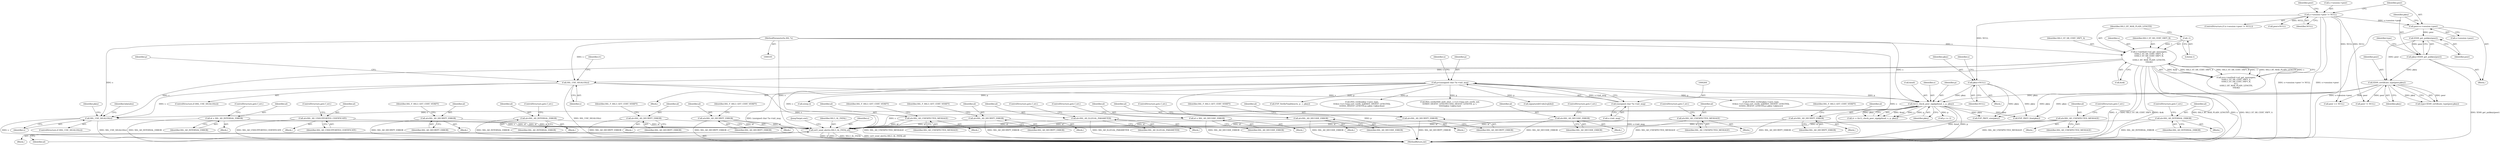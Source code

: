 digraph "0_openssl_1421e0c584ae9120ca1b88098f13d6d2e90b83a3@API" {
"1000688" [label="(Call,ssl3_send_alert(s,SSL3_AL_FATAL,al))"];
"1000291" [label="(Call,SSL_USE_SIGALGS(s))"];
"1000137" [label="(Call,s->method->ssl_get_message(s,\n\t\tSSL3_ST_SR_CERT_VRFY_A,\n\t\tSSL3_ST_SR_CERT_VRFY_B,\n\t\t-1,\n\t\tSSL3_RT_MAX_PLAIN_LENGTH,\n\t\t&ok))"];
"1000106" [label="(MethodParameterIn,SSL *s)"];
"1000141" [label="(Call,-1)"];
"1000297" [label="(Call,tls12_check_peer_sigalg(&md, s, p, pkey))"];
"1000261" [label="(Call,p=(unsigned char *)s->init_msg)"];
"1000263" [label="(Call,(unsigned char *)s->init_msg)"];
"1000183" [label="(Call,pkey=NULL)"];
"1000154" [label="(Call,s->session->peer != NULL)"];
"1000175" [label="(Call,X509_certificate_type(peer,pkey))"];
"1000171" [label="(Call,X509_get_pubkey(peer))"];
"1000162" [label="(Call,peer=s->session->peer)"];
"1000169" [label="(Call,pkey=X509_get_pubkey(peer))"];
"1000377" [label="(Call,SSL_USE_SIGALGS(s))"];
"1000309" [label="(Call,al = SSL_AD_INTERNAL_ERROR)"];
"1000677" [label="(Call,al=SSL_AD_UNSUPPORTED_CERTIFICATE)"];
"1000497" [label="(Call,al=SSL_AD_DECRYPT_ERROR)"];
"1000403" [label="(Call,al=SSL_AD_INTERNAL_ERROR)"];
"1000585" [label="(Call,al=SSL_AD_DECRYPT_ERROR)"];
"1000444" [label="(Call,al=SSL_AD_DECRYPT_ERROR)"];
"1000211" [label="(Call,al=SSL_AD_UNEXPECTED_MESSAGE)"];
"1000665" [label="(Call,al=SSL_AD_DECRYPT_ERROR)"];
"1000243" [label="(Call,al=SSL_AD_ILLEGAL_PARAMETER)"];
"1000319" [label="(Call,al = SSL_AD_DECODE_ERROR)"];
"1000348" [label="(Call,al=SSL_AD_DECODE_ERROR)"];
"1000485" [label="(Call,al=SSL_AD_DECRYPT_ERROR)"];
"1000372" [label="(Call,al=SSL_AD_DECODE_ERROR)"];
"1000257" [label="(Call,al=SSL_AD_UNEXPECTED_MESSAGE)"];
"1000541" [label="(Call,al=SSL_AD_DECRYPT_ERROR)"];
"1000230" [label="(Call,al=SSL_AD_UNEXPECTED_MESSAGE)"];
"1000430" [label="(Call,al=SSL_AD_INTERNAL_ERROR)"];
"1000584" [label="(Block,)"];
"1000448" [label="(Identifier,SSL_F_SSL3_GET_CERT_VERIFY)"];
"1000177" [label="(Identifier,pkey)"];
"1000215" [label="(Identifier,SSL_F_SSL3_GET_CERT_VERIFY)"];
"1000688" [label="(Call,ssl3_send_alert(s,SSL3_AL_FATAL,al))"];
"1000230" [label="(Call,al=SSL_AD_UNEXPECTED_MESSAGE)"];
"1000321" [label="(Identifier,SSL_AD_DECODE_ERROR)"];
"1000153" [label="(ControlStructure,if (s->session->peer != NULL))"];
"1000350" [label="(Identifier,SSL_AD_DECODE_ERROR)"];
"1000295" [label="(Call,rv = tls12_check_peer_sigalg(&md, s, p, pkey))"];
"1000485" [label="(Call,al=SSL_AD_DECRYPT_ERROR)"];
"1000372" [label="(Call,al=SSL_AD_DECODE_ERROR)"];
"1000308" [label="(Block,)"];
"1000496" [label="(Block,)"];
"1000375" [label="(ControlStructure,goto f_err;)"];
"1000171" [label="(Call,X509_get_pubkey(peer))"];
"1000541" [label="(Call,al=SSL_AD_DECRYPT_ERROR)"];
"1000154" [label="(Call,s->session->peer != NULL)"];
"1000376" [label="(ControlStructure,if (SSL_USE_SIGALGS(s)))"];
"1000443" [label="(Block,)"];
"1000354" [label="(Call,EVP_PKEY_size(pkey))"];
"1000172" [label="(Identifier,peer)"];
"1000265" [label="(Call,s->init_msg)"];
"1000318" [label="(Block,)"];
"1000403" [label="(Call,al=SSL_AD_INTERNAL_ERROR)"];
"1000232" [label="(Identifier,SSL_AD_UNEXPECTED_MESSAGE)"];
"1000431" [label="(Identifier,al)"];
"1000445" [label="(Identifier,al)"];
"1000514" [label="(Call,DSA_verify(pkey->save_type,\n\t\t\t&(s->s3->tmp.cert_verify_md[MD5_DIGEST_LENGTH]),\n\t\t\tSHA_DIGEST_LENGTH,p,i,pkey->pkey.dsa))"];
"1000666" [label="(Identifier,al)"];
"1000686" [label="(Block,)"];
"1000180" [label="(Call,peer=NULL)"];
"1000378" [label="(Identifier,s)"];
"1000258" [label="(Identifier,al)"];
"1000543" [label="(Identifier,SSL_AD_DECRYPT_ERROR)"];
"1000455" [label="(Identifier,pkey)"];
"1000406" [label="(ControlStructure,goto f_err;)"];
"1000727" [label="(MethodReturn,int)"];
"1000498" [label="(Identifier,al)"];
"1000142" [label="(Literal,1)"];
"1000184" [label="(Identifier,pkey)"];
"1000344" [label="(Block,)"];
"1000320" [label="(Identifier,al)"];
"1000135" [label="(Call,n=s->method->ssl_get_message(s,\n\t\tSSL3_ST_SR_CERT_VRFY_A,\n\t\tSSL3_ST_SR_CERT_VRFY_B,\n\t\t-1,\n\t\tSSL3_RT_MAX_PLAIN_LENGTH,\n\t\t&ok))"];
"1000233" [label="(ControlStructure,goto f_err;)"];
"1000461" [label="(Call,RSA_verify(NID_md5_sha1, s->s3->tmp.cert_verify_md,\n\t\t\tMD5_DIGEST_LENGTH+SHA_DIGEST_LENGTH, p, i, \n\t\t\t\t\t\t\tpkey->pkey.rsa))"];
"1000540" [label="(Block,)"];
"1000542" [label="(Identifier,al)"];
"1000335" [label="(Identifier,p)"];
"1000262" [label="(Identifier,p)"];
"1000183" [label="(Call,pkey=NULL)"];
"1000446" [label="(Identifier,SSL_AD_DECRYPT_ERROR)"];
"1000348" [label="(Call,al=SSL_AD_DECODE_ERROR)"];
"1000271" [label="(Identifier,n)"];
"1000635" [label="(Call,signature[63-idx]=p[idx])"];
"1000322" [label="(ControlStructure,goto f_err;)"];
"1000139" [label="(Identifier,SSL3_ST_SR_CERT_VRFY_A)"];
"1000310" [label="(Identifier,al)"];
"1000173" [label="(Call,type=X509_certificate_type(peer,pkey))"];
"1000296" [label="(Identifier,rv)"];
"1000665" [label="(Call,al=SSL_AD_DECRYPT_ERROR)"];
"1000679" [label="(Identifier,SSL_AD_UNSUPPORTED_CERTIFICATE)"];
"1000678" [label="(Identifier,al)"];
"1000161" [label="(Block,)"];
"1000368" [label="(Block,)"];
"1000231" [label="(Identifier,al)"];
"1000673" [label="(Block,)"];
"1000405" [label="(Identifier,SSL_AD_INTERNAL_ERROR)"];
"1000309" [label="(Call,al = SSL_AD_INTERNAL_ERROR)"];
"1000497" [label="(Call,al=SSL_AD_DECRYPT_ERROR)"];
"1000211" [label="(Call,al=SSL_AD_UNEXPECTED_MESSAGE)"];
"1000175" [label="(Call,X509_certificate_type(peer,pkey))"];
"1000174" [label="(Identifier,type)"];
"1000106" [label="(MethodParameterIn,SSL *s)"];
"1000723" [label="(Call,EVP_PKEY_free(pkey))"];
"1000185" [label="(Identifier,NULL)"];
"1000692" [label="(JumpTarget,end:)"];
"1000585" [label="(Call,al=SSL_AD_DECRYPT_ERROR)"];
"1000292" [label="(Identifier,s)"];
"1000259" [label="(Identifier,SSL_AD_UNEXPECTED_MESSAGE)"];
"1000690" [label="(Identifier,SSL3_AL_FATAL)"];
"1000499" [label="(Identifier,SSL_AD_DECRYPT_ERROR)"];
"1000302" [label="(Identifier,pkey)"];
"1000162" [label="(Call,peer=s->session->peer)"];
"1000297" [label="(Call,tls12_check_peer_sigalg(&md, s, p, pkey))"];
"1000301" [label="(Identifier,p)"];
"1000484" [label="(Block,)"];
"1000486" [label="(Identifier,al)"];
"1000245" [label="(Identifier,SSL_AD_ILLEGAL_PARAMETER)"];
"1000677" [label="(Call,al=SSL_AD_UNSUPPORTED_CERTIFICATE)"];
"1000291" [label="(Call,SSL_USE_SIGALGS(s))"];
"1000501" [label="(Identifier,SSL_F_SSL3_GET_CERT_VERIFY)"];
"1000545" [label="(Identifier,SSL_F_SSL3_GET_CERT_VERIFY)"];
"1000311" [label="(Identifier,SSL_AD_INTERNAL_ERROR)"];
"1000226" [label="(Block,)"];
"1000141" [label="(Call,-1)"];
"1000191" [label="(Identifier,s)"];
"1000169" [label="(Call,pkey=X509_get_pubkey(peer))"];
"1000433" [label="(ControlStructure,goto f_err;)"];
"1000207" [label="(Call,peer != NULL)"];
"1000664" [label="(Block,)"];
"1000210" [label="(Block,)"];
"1000680" [label="(ControlStructure,goto f_err;)"];
"1000377" [label="(Call,SSL_USE_SIGALGS(s))"];
"1000558" [label="(Call,ECDSA_verify(pkey->save_type,\n\t\t\t&(s->s3->tmp.cert_verify_md[MD5_DIGEST_LENGTH]),\n\t\t\tSHA_DIGEST_LENGTH,p,i,pkey->pkey.ec))"];
"1000160" [label="(Identifier,NULL)"];
"1000246" [label="(ControlStructure,goto f_err;)"];
"1000239" [label="(Block,)"];
"1000382" [label="(Identifier,hdatalen)"];
"1000351" [label="(ControlStructure,goto f_err;)"];
"1000589" [label="(Identifier,SSL_F_SSL3_GET_CERT_VERIFY)"];
"1000107" [label="(Block,)"];
"1000181" [label="(Identifier,peer)"];
"1000138" [label="(Identifier,s)"];
"1000489" [label="(Identifier,SSL_F_SSL3_GET_CERT_VERIFY)"];
"1000586" [label="(Identifier,al)"];
"1000243" [label="(Call,al=SSL_AD_ILLEGAL_PARAMETER)"];
"1000253" [label="(Block,)"];
"1000155" [label="(Call,s->session->peer)"];
"1000290" [label="(ControlStructure,if (SSL_USE_SIGALGS(s)))"];
"1000373" [label="(Identifier,al)"];
"1000426" [label="(Block,)"];
"1000404" [label="(Identifier,al)"];
"1000669" [label="(Identifier,SSL_F_SSL3_GET_CERT_VERIFY)"];
"1000349" [label="(Identifier,al)"];
"1000334" [label="(Call,n2s(p,i))"];
"1000176" [label="(Identifier,peer)"];
"1000261" [label="(Call,p=(unsigned char *)s->init_msg)"];
"1000257" [label="(Call,al=SSL_AD_UNEXPECTED_MESSAGE)"];
"1000263" [label="(Call,(unsigned char *)s->init_msg)"];
"1000444" [label="(Call,al=SSL_AD_DECRYPT_ERROR)"];
"1000163" [label="(Identifier,peer)"];
"1000244" [label="(Identifier,al)"];
"1000312" [label="(ControlStructure,goto f_err;)"];
"1000436" [label="(Call,EVP_VerifyFinal(&mctx, p , i, pkey))"];
"1000328" [label="(Call,p += 2)"];
"1000213" [label="(Identifier,SSL_AD_UNEXPECTED_MESSAGE)"];
"1000140" [label="(Identifier,SSL3_ST_SR_CERT_VRFY_B)"];
"1000137" [label="(Call,s->method->ssl_get_message(s,\n\t\tSSL3_ST_SR_CERT_VRFY_A,\n\t\tSSL3_ST_SR_CERT_VRFY_B,\n\t\t-1,\n\t\tSSL3_RT_MAX_PLAIN_LENGTH,\n\t\t&ok))"];
"1000212" [label="(Identifier,al)"];
"1000691" [label="(Identifier,al)"];
"1000298" [label="(Call,&md)"];
"1000399" [label="(Block,)"];
"1000144" [label="(Call,&ok)"];
"1000179" [label="(Block,)"];
"1000487" [label="(Identifier,SSL_AD_DECRYPT_ERROR)"];
"1000587" [label="(Identifier,SSL_AD_DECRYPT_ERROR)"];
"1000260" [label="(ControlStructure,goto f_err;)"];
"1000300" [label="(Identifier,s)"];
"1000319" [label="(Call,al = SSL_AD_DECODE_ERROR)"];
"1000430" [label="(Call,al=SSL_AD_INTERNAL_ERROR)"];
"1000223" [label="(Call,peer == NULL)"];
"1000164" [label="(Call,s->session->peer)"];
"1000170" [label="(Identifier,pkey)"];
"1000374" [label="(Identifier,SSL_AD_DECODE_ERROR)"];
"1000667" [label="(Identifier,SSL_AD_DECRYPT_ERROR)"];
"1000689" [label="(Identifier,s)"];
"1000432" [label="(Identifier,SSL_AD_INTERNAL_ERROR)"];
"1000143" [label="(Identifier,SSL3_RT_MAX_PLAIN_LENGTH)"];
"1000688" -> "1000686"  [label="AST: "];
"1000688" -> "1000691"  [label="CFG: "];
"1000689" -> "1000688"  [label="AST: "];
"1000690" -> "1000688"  [label="AST: "];
"1000691" -> "1000688"  [label="AST: "];
"1000692" -> "1000688"  [label="CFG: "];
"1000688" -> "1000727"  [label="DDG: s"];
"1000688" -> "1000727"  [label="DDG: SSL3_AL_FATAL"];
"1000688" -> "1000727"  [label="DDG: ssl3_send_alert(s,SSL3_AL_FATAL,al)"];
"1000688" -> "1000727"  [label="DDG: al"];
"1000291" -> "1000688"  [label="DDG: s"];
"1000297" -> "1000688"  [label="DDG: s"];
"1000377" -> "1000688"  [label="DDG: s"];
"1000137" -> "1000688"  [label="DDG: s"];
"1000106" -> "1000688"  [label="DDG: s"];
"1000309" -> "1000688"  [label="DDG: al"];
"1000677" -> "1000688"  [label="DDG: al"];
"1000497" -> "1000688"  [label="DDG: al"];
"1000403" -> "1000688"  [label="DDG: al"];
"1000585" -> "1000688"  [label="DDG: al"];
"1000444" -> "1000688"  [label="DDG: al"];
"1000211" -> "1000688"  [label="DDG: al"];
"1000665" -> "1000688"  [label="DDG: al"];
"1000243" -> "1000688"  [label="DDG: al"];
"1000319" -> "1000688"  [label="DDG: al"];
"1000348" -> "1000688"  [label="DDG: al"];
"1000485" -> "1000688"  [label="DDG: al"];
"1000372" -> "1000688"  [label="DDG: al"];
"1000257" -> "1000688"  [label="DDG: al"];
"1000541" -> "1000688"  [label="DDG: al"];
"1000230" -> "1000688"  [label="DDG: al"];
"1000430" -> "1000688"  [label="DDG: al"];
"1000291" -> "1000290"  [label="AST: "];
"1000291" -> "1000292"  [label="CFG: "];
"1000292" -> "1000291"  [label="AST: "];
"1000296" -> "1000291"  [label="CFG: "];
"1000335" -> "1000291"  [label="CFG: "];
"1000291" -> "1000727"  [label="DDG: SSL_USE_SIGALGS(s)"];
"1000137" -> "1000291"  [label="DDG: s"];
"1000106" -> "1000291"  [label="DDG: s"];
"1000291" -> "1000297"  [label="DDG: s"];
"1000291" -> "1000377"  [label="DDG: s"];
"1000137" -> "1000135"  [label="AST: "];
"1000137" -> "1000144"  [label="CFG: "];
"1000138" -> "1000137"  [label="AST: "];
"1000139" -> "1000137"  [label="AST: "];
"1000140" -> "1000137"  [label="AST: "];
"1000141" -> "1000137"  [label="AST: "];
"1000143" -> "1000137"  [label="AST: "];
"1000144" -> "1000137"  [label="AST: "];
"1000135" -> "1000137"  [label="CFG: "];
"1000137" -> "1000727"  [label="DDG: SSL3_ST_SR_CERT_VRFY_A"];
"1000137" -> "1000727"  [label="DDG: -1"];
"1000137" -> "1000727"  [label="DDG: SSL3_ST_SR_CERT_VRFY_B"];
"1000137" -> "1000727"  [label="DDG: &ok"];
"1000137" -> "1000727"  [label="DDG: SSL3_RT_MAX_PLAIN_LENGTH"];
"1000137" -> "1000727"  [label="DDG: s"];
"1000137" -> "1000135"  [label="DDG: &ok"];
"1000137" -> "1000135"  [label="DDG: SSL3_ST_SR_CERT_VRFY_A"];
"1000137" -> "1000135"  [label="DDG: SSL3_ST_SR_CERT_VRFY_B"];
"1000137" -> "1000135"  [label="DDG: -1"];
"1000137" -> "1000135"  [label="DDG: SSL3_RT_MAX_PLAIN_LENGTH"];
"1000137" -> "1000135"  [label="DDG: s"];
"1000106" -> "1000137"  [label="DDG: s"];
"1000141" -> "1000137"  [label="DDG: 1"];
"1000137" -> "1000377"  [label="DDG: s"];
"1000106" -> "1000105"  [label="AST: "];
"1000106" -> "1000727"  [label="DDG: s"];
"1000106" -> "1000297"  [label="DDG: s"];
"1000106" -> "1000377"  [label="DDG: s"];
"1000141" -> "1000142"  [label="CFG: "];
"1000142" -> "1000141"  [label="AST: "];
"1000143" -> "1000141"  [label="CFG: "];
"1000297" -> "1000295"  [label="AST: "];
"1000297" -> "1000302"  [label="CFG: "];
"1000298" -> "1000297"  [label="AST: "];
"1000300" -> "1000297"  [label="AST: "];
"1000301" -> "1000297"  [label="AST: "];
"1000302" -> "1000297"  [label="AST: "];
"1000295" -> "1000297"  [label="CFG: "];
"1000297" -> "1000727"  [label="DDG: &md"];
"1000297" -> "1000727"  [label="DDG: p"];
"1000297" -> "1000295"  [label="DDG: &md"];
"1000297" -> "1000295"  [label="DDG: s"];
"1000297" -> "1000295"  [label="DDG: p"];
"1000297" -> "1000295"  [label="DDG: pkey"];
"1000261" -> "1000297"  [label="DDG: p"];
"1000183" -> "1000297"  [label="DDG: pkey"];
"1000175" -> "1000297"  [label="DDG: pkey"];
"1000297" -> "1000328"  [label="DDG: p"];
"1000297" -> "1000354"  [label="DDG: pkey"];
"1000297" -> "1000377"  [label="DDG: s"];
"1000297" -> "1000723"  [label="DDG: pkey"];
"1000261" -> "1000107"  [label="AST: "];
"1000261" -> "1000263"  [label="CFG: "];
"1000262" -> "1000261"  [label="AST: "];
"1000263" -> "1000261"  [label="AST: "];
"1000271" -> "1000261"  [label="CFG: "];
"1000261" -> "1000727"  [label="DDG: (unsigned char *)s->init_msg"];
"1000261" -> "1000727"  [label="DDG: p"];
"1000263" -> "1000261"  [label="DDG: s->init_msg"];
"1000261" -> "1000334"  [label="DDG: p"];
"1000261" -> "1000436"  [label="DDG: p"];
"1000261" -> "1000461"  [label="DDG: p"];
"1000261" -> "1000514"  [label="DDG: p"];
"1000261" -> "1000558"  [label="DDG: p"];
"1000261" -> "1000635"  [label="DDG: p"];
"1000263" -> "1000265"  [label="CFG: "];
"1000264" -> "1000263"  [label="AST: "];
"1000265" -> "1000263"  [label="AST: "];
"1000263" -> "1000727"  [label="DDG: s->init_msg"];
"1000183" -> "1000179"  [label="AST: "];
"1000183" -> "1000185"  [label="CFG: "];
"1000184" -> "1000183"  [label="AST: "];
"1000185" -> "1000183"  [label="AST: "];
"1000191" -> "1000183"  [label="CFG: "];
"1000154" -> "1000183"  [label="DDG: NULL"];
"1000183" -> "1000354"  [label="DDG: pkey"];
"1000183" -> "1000723"  [label="DDG: pkey"];
"1000154" -> "1000153"  [label="AST: "];
"1000154" -> "1000160"  [label="CFG: "];
"1000155" -> "1000154"  [label="AST: "];
"1000160" -> "1000154"  [label="AST: "];
"1000163" -> "1000154"  [label="CFG: "];
"1000181" -> "1000154"  [label="CFG: "];
"1000154" -> "1000727"  [label="DDG: s->session->peer"];
"1000154" -> "1000727"  [label="DDG: s->session->peer != NULL"];
"1000154" -> "1000162"  [label="DDG: s->session->peer"];
"1000154" -> "1000180"  [label="DDG: NULL"];
"1000154" -> "1000207"  [label="DDG: NULL"];
"1000154" -> "1000223"  [label="DDG: NULL"];
"1000175" -> "1000173"  [label="AST: "];
"1000175" -> "1000177"  [label="CFG: "];
"1000176" -> "1000175"  [label="AST: "];
"1000177" -> "1000175"  [label="AST: "];
"1000173" -> "1000175"  [label="CFG: "];
"1000175" -> "1000173"  [label="DDG: peer"];
"1000175" -> "1000173"  [label="DDG: pkey"];
"1000171" -> "1000175"  [label="DDG: peer"];
"1000169" -> "1000175"  [label="DDG: pkey"];
"1000175" -> "1000207"  [label="DDG: peer"];
"1000175" -> "1000223"  [label="DDG: peer"];
"1000175" -> "1000354"  [label="DDG: pkey"];
"1000175" -> "1000723"  [label="DDG: pkey"];
"1000171" -> "1000169"  [label="AST: "];
"1000171" -> "1000172"  [label="CFG: "];
"1000172" -> "1000171"  [label="AST: "];
"1000169" -> "1000171"  [label="CFG: "];
"1000171" -> "1000169"  [label="DDG: peer"];
"1000162" -> "1000171"  [label="DDG: peer"];
"1000162" -> "1000161"  [label="AST: "];
"1000162" -> "1000164"  [label="CFG: "];
"1000163" -> "1000162"  [label="AST: "];
"1000164" -> "1000162"  [label="AST: "];
"1000170" -> "1000162"  [label="CFG: "];
"1000162" -> "1000727"  [label="DDG: s->session->peer"];
"1000169" -> "1000161"  [label="AST: "];
"1000170" -> "1000169"  [label="AST: "];
"1000174" -> "1000169"  [label="CFG: "];
"1000169" -> "1000727"  [label="DDG: X509_get_pubkey(peer)"];
"1000377" -> "1000376"  [label="AST: "];
"1000377" -> "1000378"  [label="CFG: "];
"1000378" -> "1000377"  [label="AST: "];
"1000382" -> "1000377"  [label="CFG: "];
"1000455" -> "1000377"  [label="CFG: "];
"1000377" -> "1000727"  [label="DDG: SSL_USE_SIGALGS(s)"];
"1000377" -> "1000727"  [label="DDG: s"];
"1000309" -> "1000308"  [label="AST: "];
"1000309" -> "1000311"  [label="CFG: "];
"1000310" -> "1000309"  [label="AST: "];
"1000311" -> "1000309"  [label="AST: "];
"1000312" -> "1000309"  [label="CFG: "];
"1000309" -> "1000727"  [label="DDG: SSL_AD_INTERNAL_ERROR"];
"1000677" -> "1000673"  [label="AST: "];
"1000677" -> "1000679"  [label="CFG: "];
"1000678" -> "1000677"  [label="AST: "];
"1000679" -> "1000677"  [label="AST: "];
"1000680" -> "1000677"  [label="CFG: "];
"1000677" -> "1000727"  [label="DDG: SSL_AD_UNSUPPORTED_CERTIFICATE"];
"1000497" -> "1000496"  [label="AST: "];
"1000497" -> "1000499"  [label="CFG: "];
"1000498" -> "1000497"  [label="AST: "];
"1000499" -> "1000497"  [label="AST: "];
"1000501" -> "1000497"  [label="CFG: "];
"1000497" -> "1000727"  [label="DDG: SSL_AD_DECRYPT_ERROR"];
"1000403" -> "1000399"  [label="AST: "];
"1000403" -> "1000405"  [label="CFG: "];
"1000404" -> "1000403"  [label="AST: "];
"1000405" -> "1000403"  [label="AST: "];
"1000406" -> "1000403"  [label="CFG: "];
"1000403" -> "1000727"  [label="DDG: SSL_AD_INTERNAL_ERROR"];
"1000585" -> "1000584"  [label="AST: "];
"1000585" -> "1000587"  [label="CFG: "];
"1000586" -> "1000585"  [label="AST: "];
"1000587" -> "1000585"  [label="AST: "];
"1000589" -> "1000585"  [label="CFG: "];
"1000585" -> "1000727"  [label="DDG: SSL_AD_DECRYPT_ERROR"];
"1000444" -> "1000443"  [label="AST: "];
"1000444" -> "1000446"  [label="CFG: "];
"1000445" -> "1000444"  [label="AST: "];
"1000446" -> "1000444"  [label="AST: "];
"1000448" -> "1000444"  [label="CFG: "];
"1000444" -> "1000727"  [label="DDG: SSL_AD_DECRYPT_ERROR"];
"1000211" -> "1000210"  [label="AST: "];
"1000211" -> "1000213"  [label="CFG: "];
"1000212" -> "1000211"  [label="AST: "];
"1000213" -> "1000211"  [label="AST: "];
"1000215" -> "1000211"  [label="CFG: "];
"1000211" -> "1000727"  [label="DDG: SSL_AD_UNEXPECTED_MESSAGE"];
"1000665" -> "1000664"  [label="AST: "];
"1000665" -> "1000667"  [label="CFG: "];
"1000666" -> "1000665"  [label="AST: "];
"1000667" -> "1000665"  [label="AST: "];
"1000669" -> "1000665"  [label="CFG: "];
"1000665" -> "1000727"  [label="DDG: SSL_AD_DECRYPT_ERROR"];
"1000243" -> "1000239"  [label="AST: "];
"1000243" -> "1000245"  [label="CFG: "];
"1000244" -> "1000243"  [label="AST: "];
"1000245" -> "1000243"  [label="AST: "];
"1000246" -> "1000243"  [label="CFG: "];
"1000243" -> "1000727"  [label="DDG: SSL_AD_ILLEGAL_PARAMETER"];
"1000319" -> "1000318"  [label="AST: "];
"1000319" -> "1000321"  [label="CFG: "];
"1000320" -> "1000319"  [label="AST: "];
"1000321" -> "1000319"  [label="AST: "];
"1000322" -> "1000319"  [label="CFG: "];
"1000319" -> "1000727"  [label="DDG: SSL_AD_DECODE_ERROR"];
"1000348" -> "1000344"  [label="AST: "];
"1000348" -> "1000350"  [label="CFG: "];
"1000349" -> "1000348"  [label="AST: "];
"1000350" -> "1000348"  [label="AST: "];
"1000351" -> "1000348"  [label="CFG: "];
"1000348" -> "1000727"  [label="DDG: SSL_AD_DECODE_ERROR"];
"1000485" -> "1000484"  [label="AST: "];
"1000485" -> "1000487"  [label="CFG: "];
"1000486" -> "1000485"  [label="AST: "];
"1000487" -> "1000485"  [label="AST: "];
"1000489" -> "1000485"  [label="CFG: "];
"1000485" -> "1000727"  [label="DDG: SSL_AD_DECRYPT_ERROR"];
"1000372" -> "1000368"  [label="AST: "];
"1000372" -> "1000374"  [label="CFG: "];
"1000373" -> "1000372"  [label="AST: "];
"1000374" -> "1000372"  [label="AST: "];
"1000375" -> "1000372"  [label="CFG: "];
"1000372" -> "1000727"  [label="DDG: SSL_AD_DECODE_ERROR"];
"1000257" -> "1000253"  [label="AST: "];
"1000257" -> "1000259"  [label="CFG: "];
"1000258" -> "1000257"  [label="AST: "];
"1000259" -> "1000257"  [label="AST: "];
"1000260" -> "1000257"  [label="CFG: "];
"1000257" -> "1000727"  [label="DDG: SSL_AD_UNEXPECTED_MESSAGE"];
"1000541" -> "1000540"  [label="AST: "];
"1000541" -> "1000543"  [label="CFG: "];
"1000542" -> "1000541"  [label="AST: "];
"1000543" -> "1000541"  [label="AST: "];
"1000545" -> "1000541"  [label="CFG: "];
"1000541" -> "1000727"  [label="DDG: SSL_AD_DECRYPT_ERROR"];
"1000230" -> "1000226"  [label="AST: "];
"1000230" -> "1000232"  [label="CFG: "];
"1000231" -> "1000230"  [label="AST: "];
"1000232" -> "1000230"  [label="AST: "];
"1000233" -> "1000230"  [label="CFG: "];
"1000230" -> "1000727"  [label="DDG: SSL_AD_UNEXPECTED_MESSAGE"];
"1000430" -> "1000426"  [label="AST: "];
"1000430" -> "1000432"  [label="CFG: "];
"1000431" -> "1000430"  [label="AST: "];
"1000432" -> "1000430"  [label="AST: "];
"1000433" -> "1000430"  [label="CFG: "];
"1000430" -> "1000727"  [label="DDG: SSL_AD_INTERNAL_ERROR"];
}

